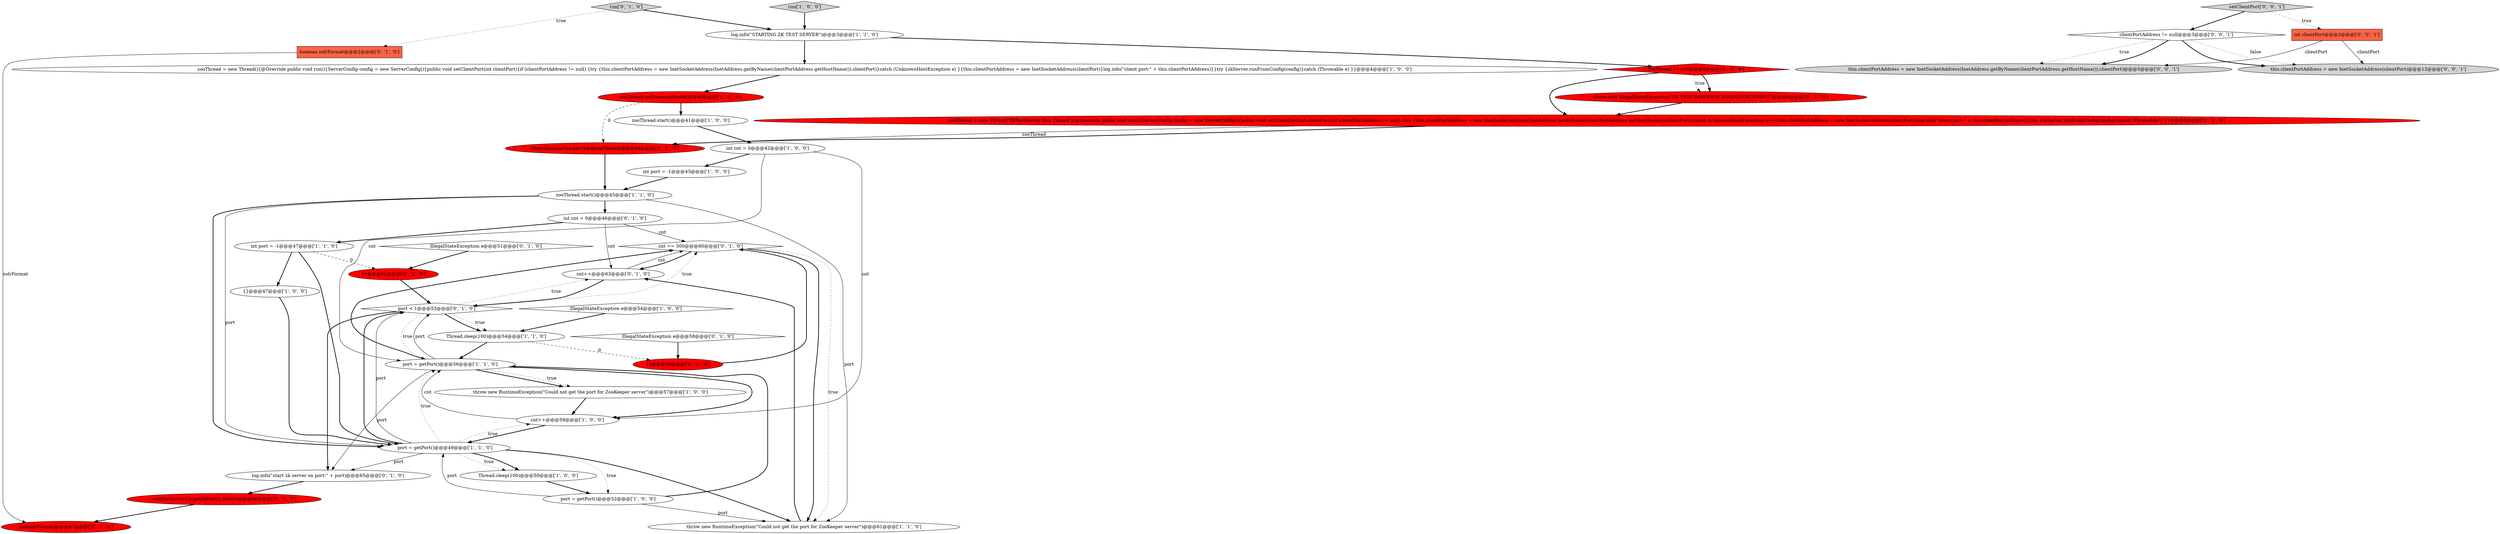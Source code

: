 digraph {
23 [style = filled, label = "cnt == 500@@@60@@@['0', '1', '0']", fillcolor = white, shape = diamond image = "AAA0AAABBB2BBB"];
35 [style = filled, label = "port < 1@@@53@@@['0', '1', '0']", fillcolor = white, shape = diamond image = "AAA0AAABBB2BBB"];
25 [style = filled, label = "zooThread = new Thread(\"ZkTestServer Run Thread\"){@Override public void run(){ServerConfig config = new ServerConfig(){public void setClientPort(int clientPort){if (clientPortAddress != null) {try {this.clientPortAddress = new InetSocketAddress(InetAddress.getByName(clientPortAddress.getHostName()),clientPort)}catch (UnknownHostException e) }{this.clientPortAddress = new InetSocketAddress(clientPort)}log.info(\"client port:\" + this.clientPortAddress)}}try {zkServer.runFromConfig(config)}catch (Throwable t) }}@@@8@@@['0', '1', '0']", fillcolor = red, shape = ellipse image = "AAA1AAABBB2BBB"];
18 [style = filled, label = "zooThread.start()@@@45@@@['1', '1', '0']", fillcolor = white, shape = ellipse image = "AAA0AAABBB1BBB"];
19 [style = filled, label = "zooThread != null@@@5@@@['0', '1', '0']", fillcolor = red, shape = diamond image = "AAA1AAABBB2BBB"];
8 [style = filled, label = "{}@@@47@@@['1', '0', '0']", fillcolor = white, shape = ellipse image = "AAA0AAABBB1BBB"];
29 [style = filled, label = "throw new IllegalStateException(\"ZK TEST SERVER IS ALREADY RUNNING\")@@@6@@@['0', '1', '0']", fillcolor = red, shape = ellipse image = "AAA1AAABBB2BBB"];
16 [style = filled, label = "int cnt = 0@@@42@@@['1', '0', '0']", fillcolor = white, shape = ellipse image = "AAA0AAABBB1BBB"];
28 [style = filled, label = "run['0', '1', '0']", fillcolor = lightgray, shape = diamond image = "AAA0AAABBB2BBB"];
31 [style = filled, label = "log.info(\"start zk server on port:\" + port)@@@65@@@['0', '1', '0']", fillcolor = white, shape = ellipse image = "AAA0AAABBB2BBB"];
4 [style = filled, label = "IllegalStateException e@@@54@@@['1', '0', '0']", fillcolor = white, shape = diamond image = "AAA0AAABBB1BBB"];
21 [style = filled, label = "cnt++@@@63@@@['0', '1', '0']", fillcolor = white, shape = ellipse image = "AAA0AAABBB2BBB"];
36 [style = filled, label = "setClientPort['0', '0', '1']", fillcolor = lightgray, shape = diamond image = "AAA0AAABBB3BBB"];
17 [style = filled, label = "port = getPort()@@@56@@@['1', '1', '0']", fillcolor = white, shape = ellipse image = "AAA0AAABBB1BBB"];
2 [style = filled, label = "port = getPort()@@@52@@@['1', '0', '0']", fillcolor = white, shape = ellipse image = "AAA0AAABBB1BBB"];
27 [style = filled, label = "boolean solrFormat@@@2@@@['0', '1', '0']", fillcolor = tomato, shape = box image = "AAA1AAABBB2BBB"];
24 [style = filled, label = "{}@@@58@@@['0', '1', '0']", fillcolor = red, shape = ellipse image = "AAA1AAABBB2BBB"];
40 [style = filled, label = "this.clientPortAddress = new InetSocketAddress(clientPort)@@@12@@@['0', '0', '1']", fillcolor = lightgray, shape = ellipse image = "AAA0AAABBB3BBB"];
30 [style = filled, label = "init(solrFormat)@@@67@@@['0', '1', '0']", fillcolor = red, shape = ellipse image = "AAA1AAABBB2BBB"];
0 [style = filled, label = "port = getPort()@@@49@@@['1', '1', '0']", fillcolor = white, shape = ellipse image = "AAA0AAABBB1BBB"];
38 [style = filled, label = "this.clientPortAddress = new InetSocketAddress(InetAddress.getByName(clientPortAddress.getHostName()),clientPort)@@@5@@@['0', '0', '1']", fillcolor = lightgray, shape = ellipse image = "AAA0AAABBB3BBB"];
6 [style = filled, label = "zooThread.setDaemon(true)@@@40@@@['1', '0', '0']", fillcolor = red, shape = ellipse image = "AAA1AAABBB1BBB"];
15 [style = filled, label = "int port = -1@@@43@@@['1', '0', '0']", fillcolor = white, shape = ellipse image = "AAA0AAABBB1BBB"];
7 [style = filled, label = "Thread.sleep(100)@@@50@@@['1', '0', '0']", fillcolor = white, shape = ellipse image = "AAA0AAABBB1BBB"];
13 [style = filled, label = "log.info(\"STARTING ZK TEST SERVER\")@@@3@@@['1', '1', '0']", fillcolor = white, shape = ellipse image = "AAA0AAABBB1BBB"];
14 [style = filled, label = "throw new RuntimeException(\"Could not get the port for ZooKeeper server\")@@@61@@@['1', '1', '0']", fillcolor = white, shape = ellipse image = "AAA0AAABBB1BBB"];
12 [style = filled, label = "throw new RuntimeException(\"Could not get the port for ZooKeeper server\")@@@57@@@['1', '0', '0']", fillcolor = white, shape = ellipse image = "AAA0AAABBB1BBB"];
20 [style = filled, label = "IllegalStateException e@@@58@@@['0', '1', '0']", fillcolor = white, shape = diamond image = "AAA0AAABBB2BBB"];
9 [style = filled, label = "run['1', '0', '0']", fillcolor = lightgray, shape = diamond image = "AAA0AAABBB1BBB"];
26 [style = filled, label = "IllegalStateException e@@@51@@@['0', '1', '0']", fillcolor = white, shape = diamond image = "AAA0AAABBB2BBB"];
34 [style = filled, label = "ObjectReleaseTracker.track(zooThread)@@@44@@@['0', '1', '0']", fillcolor = red, shape = ellipse image = "AAA1AAABBB2BBB"];
32 [style = filled, label = "waitForServerUp(getZkHost(),30000)@@@66@@@['0', '1', '0']", fillcolor = red, shape = ellipse image = "AAA1AAABBB2BBB"];
33 [style = filled, label = "{}@@@51@@@['0', '1', '0']", fillcolor = red, shape = ellipse image = "AAA1AAABBB2BBB"];
3 [style = filled, label = "cnt++@@@59@@@['1', '0', '0']", fillcolor = white, shape = ellipse image = "AAA0AAABBB1BBB"];
39 [style = filled, label = "clientPortAddress != null@@@3@@@['0', '0', '1']", fillcolor = white, shape = diamond image = "AAA0AAABBB3BBB"];
37 [style = filled, label = "int clientPort@@@2@@@['0', '0', '1']", fillcolor = tomato, shape = box image = "AAA0AAABBB3BBB"];
11 [style = filled, label = "int port = -1@@@47@@@['1', '1', '0']", fillcolor = white, shape = ellipse image = "AAA0AAABBB1BBB"];
22 [style = filled, label = "int cnt = 0@@@46@@@['0', '1', '0']", fillcolor = white, shape = ellipse image = "AAA0AAABBB2BBB"];
5 [style = filled, label = "Thread.sleep(100)@@@54@@@['1', '1', '0']", fillcolor = white, shape = ellipse image = "AAA0AAABBB1BBB"];
1 [style = filled, label = "zooThread = new Thread(){@Override public void run(){ServerConfig config = new ServerConfig(){public void setClientPort(int clientPort){if (clientPortAddress != null) {try {this.clientPortAddress = new InetSocketAddress(InetAddress.getByName(clientPortAddress.getHostName()),clientPort)}catch (UnknownHostException e) }{this.clientPortAddress = new InetSocketAddress(clientPort)}log.info(\"client port:\" + this.clientPortAddress)}}try {zkServer.runFromConfig(config)}catch (Throwable e) }}@@@4@@@['1', '0', '0']", fillcolor = white, shape = ellipse image = "AAA0AAABBB1BBB"];
10 [style = filled, label = "zooThread.start()@@@41@@@['1', '0', '0']", fillcolor = white, shape = ellipse image = "AAA0AAABBB1BBB"];
2->17 [style = bold, label=""];
27->30 [style = solid, label="solrFormat"];
16->15 [style = bold, label=""];
35->31 [style = bold, label=""];
25->34 [style = solid, label="zooThread"];
33->35 [style = bold, label=""];
17->35 [style = solid, label="port"];
17->31 [style = solid, label="port"];
25->34 [style = bold, label=""];
3->17 [style = solid, label="cnt"];
21->23 [style = solid, label="cnt"];
37->40 [style = solid, label="clientPort"];
35->5 [style = dotted, label="true"];
11->33 [style = dashed, label="0"];
19->29 [style = bold, label=""];
31->32 [style = bold, label=""];
22->23 [style = solid, label="cnt"];
18->14 [style = solid, label="port"];
39->38 [style = dotted, label="true"];
5->24 [style = dashed, label="0"];
34->18 [style = bold, label=""];
29->25 [style = bold, label=""];
28->13 [style = bold, label=""];
35->21 [style = dotted, label="true"];
16->3 [style = solid, label="cnt"];
39->40 [style = dotted, label="false"];
6->34 [style = dashed, label="0"];
0->31 [style = solid, label="port"];
32->30 [style = bold, label=""];
5->17 [style = bold, label=""];
15->18 [style = bold, label=""];
17->23 [style = bold, label=""];
36->39 [style = bold, label=""];
13->1 [style = bold, label=""];
3->0 [style = bold, label=""];
19->25 [style = bold, label=""];
22->21 [style = solid, label="cnt"];
36->37 [style = dotted, label="true"];
0->7 [style = bold, label=""];
23->14 [style = bold, label=""];
8->0 [style = bold, label=""];
35->5 [style = bold, label=""];
23->14 [style = dotted, label="true"];
0->14 [style = bold, label=""];
17->12 [style = bold, label=""];
1->6 [style = bold, label=""];
13->19 [style = bold, label=""];
18->22 [style = bold, label=""];
11->0 [style = bold, label=""];
2->0 [style = solid, label="port"];
10->16 [style = bold, label=""];
23->21 [style = bold, label=""];
16->17 [style = solid, label="cnt"];
2->14 [style = solid, label="port"];
17->12 [style = dotted, label="true"];
19->29 [style = dotted, label="true"];
7->2 [style = bold, label=""];
39->40 [style = bold, label=""];
6->10 [style = bold, label=""];
18->0 [style = solid, label="port"];
17->3 [style = bold, label=""];
0->35 [style = bold, label=""];
39->38 [style = bold, label=""];
11->8 [style = bold, label=""];
0->17 [style = dotted, label="true"];
35->17 [style = dotted, label="true"];
12->3 [style = bold, label=""];
37->38 [style = solid, label="clientPort"];
0->3 [style = dotted, label="true"];
14->21 [style = bold, label=""];
0->2 [style = dotted, label="true"];
21->35 [style = bold, label=""];
28->27 [style = dotted, label="true"];
20->24 [style = bold, label=""];
35->23 [style = dotted, label="true"];
26->33 [style = bold, label=""];
0->35 [style = solid, label="port"];
4->5 [style = bold, label=""];
18->0 [style = bold, label=""];
22->11 [style = bold, label=""];
0->7 [style = dotted, label="true"];
9->13 [style = bold, label=""];
24->23 [style = bold, label=""];
}
